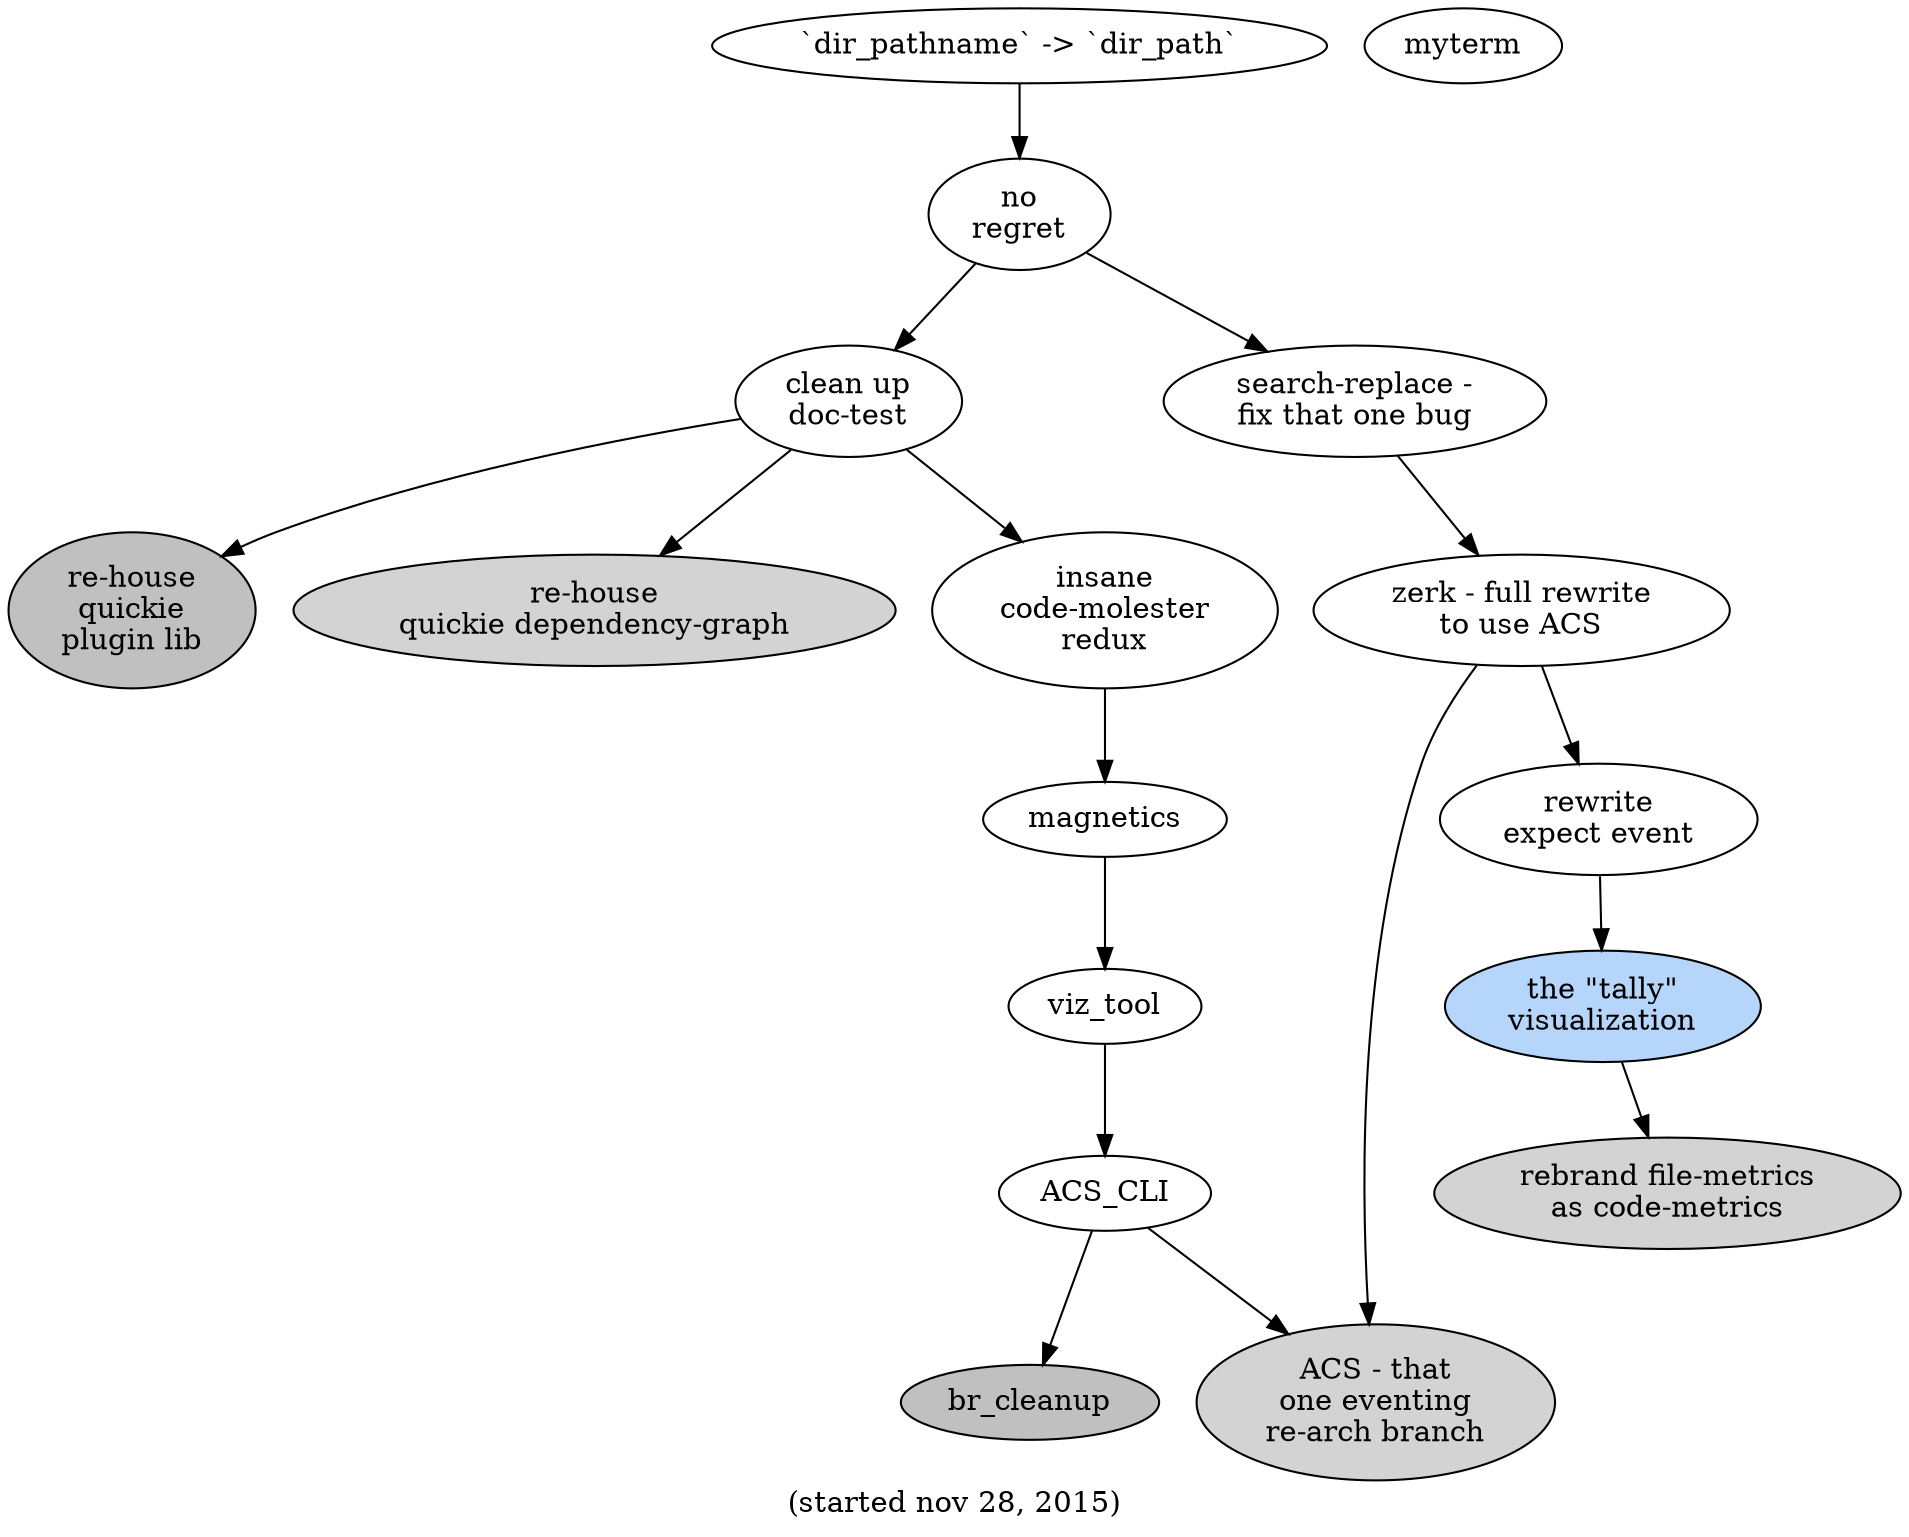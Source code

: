 digraph g {

  /* color for active thing: #b5d5fb */

  label="(started nov 28, 2015)"

  clean_up_doctest -> re_house_xx
  re_house_xx [label="re-house\nquickie\nplugin lib" fillcolor="gray" style="filled"]
  clean_up_doctest [label="clean up\ndoc-test" ]
  clean_up_doctest -> re_house_yy
  re_house_yy [label="re-house\nquickie dependency-graph" style="filled"]
  clean_up_doctest->insane_CM_redux
  insane_CM_redux [label="insane\ncode-molester\nredux"]

  insane_CM_redux->mag
  mag [label="magnetics" ]
  mag -> viz_tool

  viz_tool -> ACS_CLI
  ACS_CLI -> br_cleanup
  ACS_CLI -> acs
  br_cleanup [style=filled fillcolor="grey"]

  no_regret -> sea
  no_regret -> clean_up_doctest

  myterm
  dpn->no_regret
  dpn [label="`dir_pathname` -> `dir_path`"]
  sea [label="search-replace -\nfix that one bug"]
  sea->zerk
  zerk [label="zerk - full rewrite\nto use ACS"]
  zerk->expect_event
  expect_event [label="rewrite\nexpect event"]
  expect_event -> tally
  tally [label="the \"tally\"\nvisualization" style=filled fillcolor="#b5d5fb"]
  tally -> rfm
  rfm [label="rebrand file-metrics\nas code-metrics" style=filled]
  zerk->acs
  acs [label="ACS - that\none eventing\nre-arch branch" style=filled]
  no_regret [label="no\nregret"]
}
